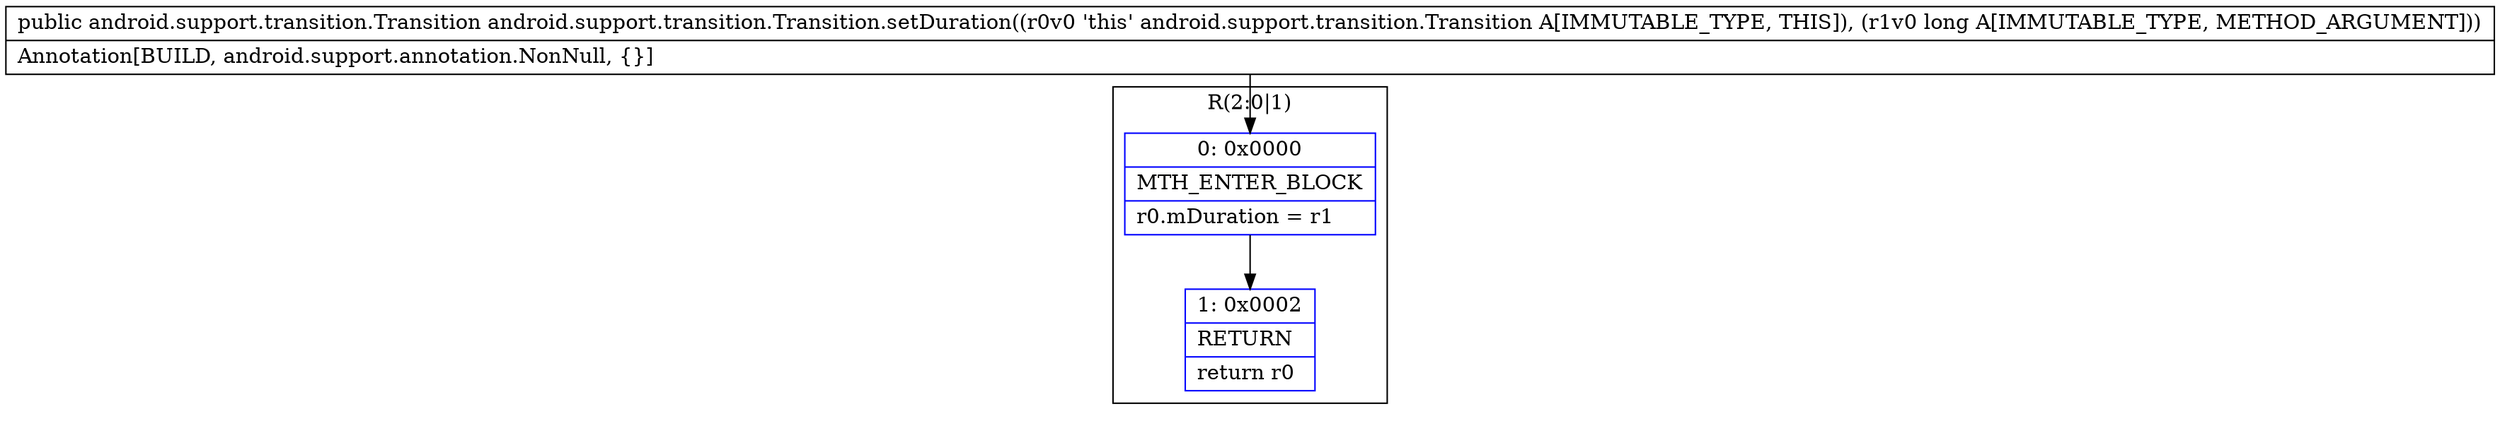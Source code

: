 digraph "CFG forandroid.support.transition.Transition.setDuration(J)Landroid\/support\/transition\/Transition;" {
subgraph cluster_Region_213803456 {
label = "R(2:0|1)";
node [shape=record,color=blue];
Node_0 [shape=record,label="{0\:\ 0x0000|MTH_ENTER_BLOCK\l|r0.mDuration = r1\l}"];
Node_1 [shape=record,label="{1\:\ 0x0002|RETURN\l|return r0\l}"];
}
MethodNode[shape=record,label="{public android.support.transition.Transition android.support.transition.Transition.setDuration((r0v0 'this' android.support.transition.Transition A[IMMUTABLE_TYPE, THIS]), (r1v0 long A[IMMUTABLE_TYPE, METHOD_ARGUMENT]))  | Annotation[BUILD, android.support.annotation.NonNull, \{\}]\l}"];
MethodNode -> Node_0;
Node_0 -> Node_1;
}

